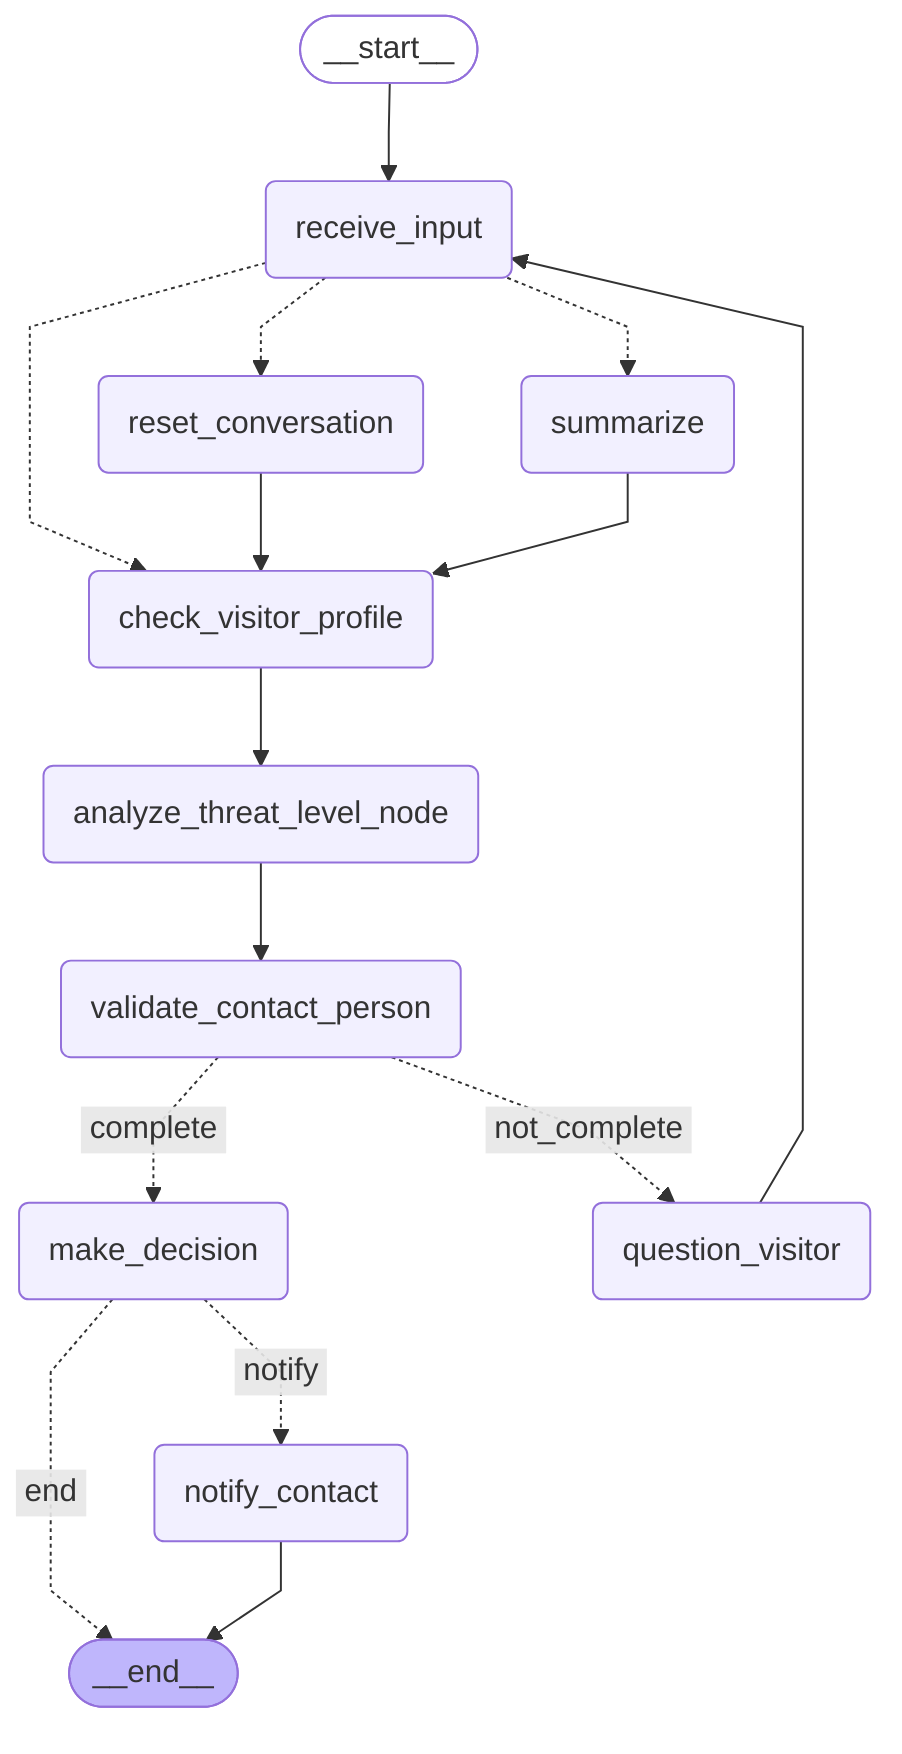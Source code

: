 ---
config:
  flowchart:
    curve: linear
---
graph TD;
	__start__([<p>__start__</p>]):::first
	receive_input(receive_input)
	summarize(summarize)
	reset_conversation(reset_conversation)
	check_visitor_profile(check_visitor_profile)
	analyze_threat_level_node(analyze_threat_level_node)
	validate_contact_person(validate_contact_person)
	question_visitor(question_visitor)
	make_decision(make_decision)
	notify_contact(notify_contact)
	__end__([<p>__end__</p>]):::last
	__start__ --> receive_input;
	analyze_threat_level_node --> validate_contact_person;
	check_visitor_profile --> analyze_threat_level_node;
	make_decision -. &nbsp;end&nbsp; .-> __end__;
	make_decision -. &nbsp;notify&nbsp; .-> notify_contact;
	question_visitor --> receive_input;
	receive_input -.-> check_visitor_profile;
	receive_input -.-> reset_conversation;
	receive_input -.-> summarize;
	reset_conversation --> check_visitor_profile;
	summarize --> check_visitor_profile;
	validate_contact_person -. &nbsp;complete&nbsp; .-> make_decision;
	validate_contact_person -. &nbsp;not_complete&nbsp; .-> question_visitor;
	notify_contact --> __end__;
	classDef default fill:#f2f0ff,line-height:1.2
	classDef first fill-opacity:0
	classDef last fill:#bfb6fc